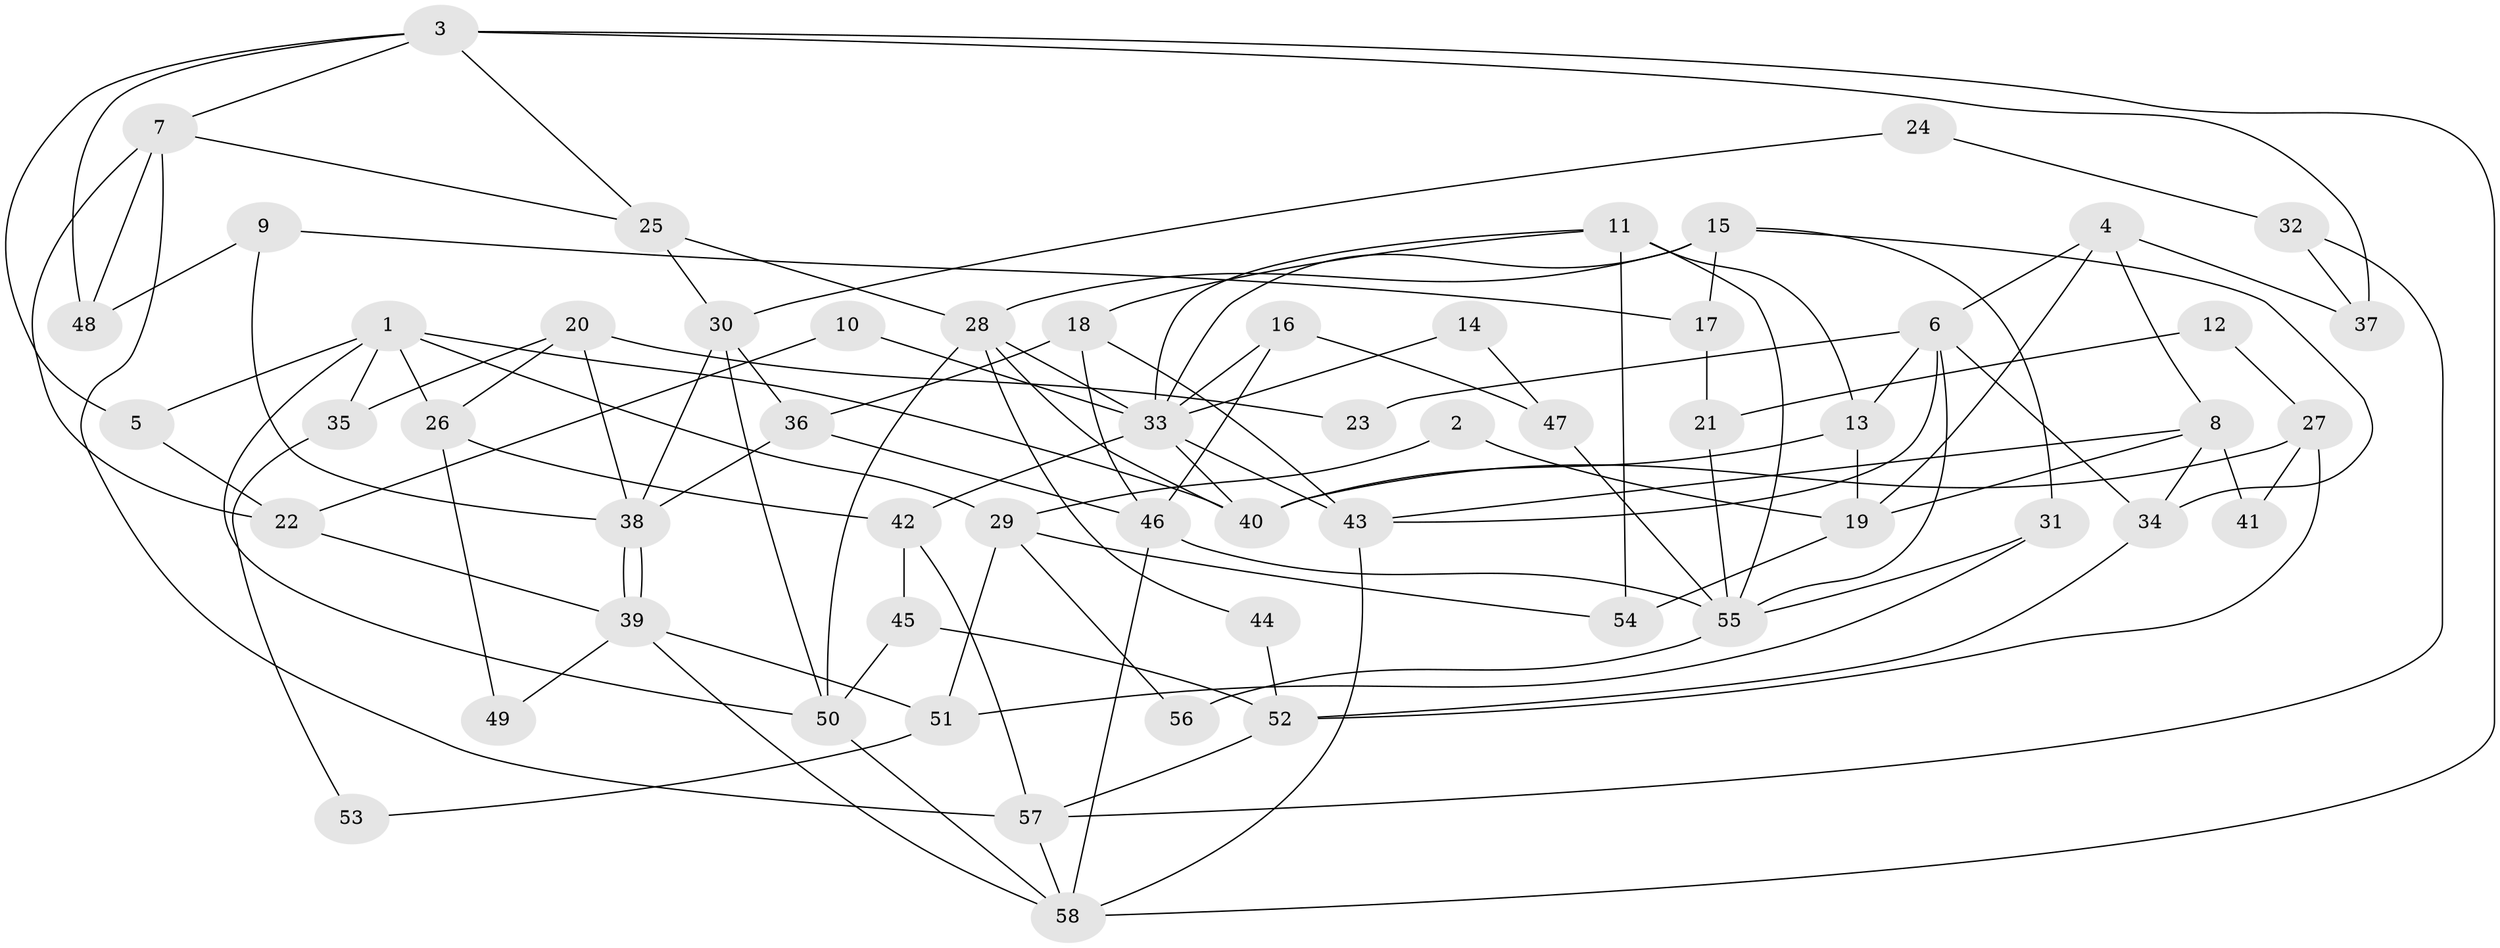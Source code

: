 // coarse degree distribution, {9: 0.02631578947368421, 2: 0.21052631578947367, 7: 0.18421052631578946, 4: 0.18421052631578946, 3: 0.13157894736842105, 6: 0.07894736842105263, 5: 0.10526315789473684, 11: 0.02631578947368421, 8: 0.05263157894736842}
// Generated by graph-tools (version 1.1) at 2025/52/02/27/25 19:52:07]
// undirected, 58 vertices, 116 edges
graph export_dot {
graph [start="1"]
  node [color=gray90,style=filled];
  1;
  2;
  3;
  4;
  5;
  6;
  7;
  8;
  9;
  10;
  11;
  12;
  13;
  14;
  15;
  16;
  17;
  18;
  19;
  20;
  21;
  22;
  23;
  24;
  25;
  26;
  27;
  28;
  29;
  30;
  31;
  32;
  33;
  34;
  35;
  36;
  37;
  38;
  39;
  40;
  41;
  42;
  43;
  44;
  45;
  46;
  47;
  48;
  49;
  50;
  51;
  52;
  53;
  54;
  55;
  56;
  57;
  58;
  1 -- 29;
  1 -- 5;
  1 -- 26;
  1 -- 35;
  1 -- 40;
  1 -- 50;
  2 -- 19;
  2 -- 29;
  3 -- 7;
  3 -- 58;
  3 -- 5;
  3 -- 25;
  3 -- 37;
  3 -- 48;
  4 -- 6;
  4 -- 8;
  4 -- 19;
  4 -- 37;
  5 -- 22;
  6 -- 13;
  6 -- 43;
  6 -- 23;
  6 -- 34;
  6 -- 55;
  7 -- 25;
  7 -- 57;
  7 -- 22;
  7 -- 48;
  8 -- 43;
  8 -- 19;
  8 -- 34;
  8 -- 41;
  9 -- 38;
  9 -- 48;
  9 -- 17;
  10 -- 22;
  10 -- 33;
  11 -- 33;
  11 -- 18;
  11 -- 13;
  11 -- 54;
  11 -- 55;
  12 -- 21;
  12 -- 27;
  13 -- 40;
  13 -- 19;
  14 -- 47;
  14 -- 33;
  15 -- 28;
  15 -- 34;
  15 -- 17;
  15 -- 31;
  15 -- 33;
  16 -- 46;
  16 -- 33;
  16 -- 47;
  17 -- 21;
  18 -- 46;
  18 -- 43;
  18 -- 36;
  19 -- 54;
  20 -- 38;
  20 -- 26;
  20 -- 23;
  20 -- 35;
  21 -- 55;
  22 -- 39;
  24 -- 30;
  24 -- 32;
  25 -- 28;
  25 -- 30;
  26 -- 42;
  26 -- 49;
  27 -- 52;
  27 -- 40;
  27 -- 41;
  28 -- 33;
  28 -- 50;
  28 -- 40;
  28 -- 44;
  29 -- 51;
  29 -- 54;
  29 -- 56;
  30 -- 38;
  30 -- 36;
  30 -- 50;
  31 -- 55;
  31 -- 51;
  32 -- 57;
  32 -- 37;
  33 -- 40;
  33 -- 42;
  33 -- 43;
  34 -- 52;
  35 -- 53;
  36 -- 38;
  36 -- 46;
  38 -- 39;
  38 -- 39;
  39 -- 58;
  39 -- 49;
  39 -- 51;
  42 -- 45;
  42 -- 57;
  43 -- 58;
  44 -- 52;
  45 -- 52;
  45 -- 50;
  46 -- 55;
  46 -- 58;
  47 -- 55;
  50 -- 58;
  51 -- 53;
  52 -- 57;
  55 -- 56;
  57 -- 58;
}
